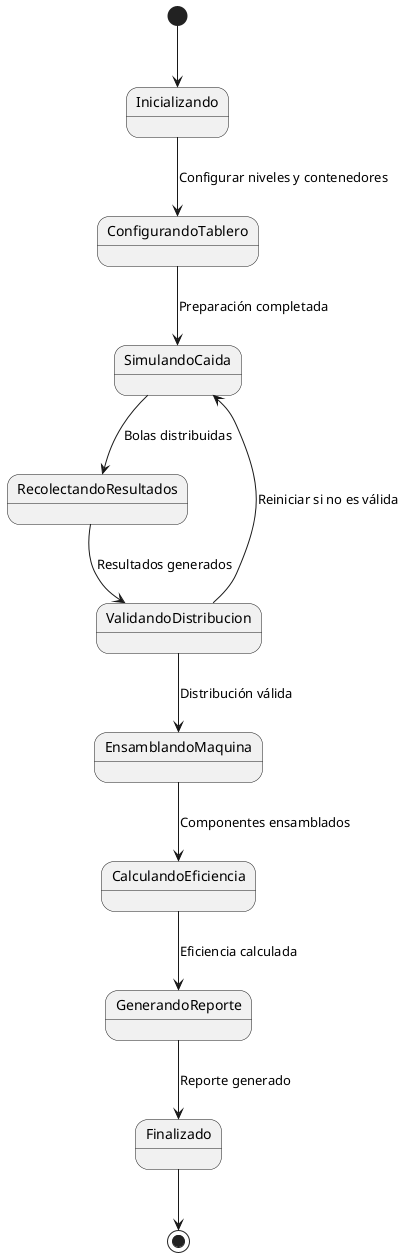 @startuml
[*] --> Inicializando
Inicializando --> ConfigurandoTablero : Configurar niveles y contenedores
ConfigurandoTablero --> SimulandoCaida : Preparación completada
SimulandoCaida --> RecolectandoResultados : Bolas distribuidas
RecolectandoResultados --> ValidandoDistribucion : Resultados generados
ValidandoDistribucion --> EnsamblandoMaquina : Distribución válida
ValidandoDistribucion --> SimulandoCaida : Reiniciar si no es válida
EnsamblandoMaquina --> CalculandoEficiencia : Componentes ensamblados
CalculandoEficiencia --> GenerandoReporte : Eficiencia calculada
GenerandoReporte --> Finalizado : Reporte generado
Finalizado --> [*]
@enduml
